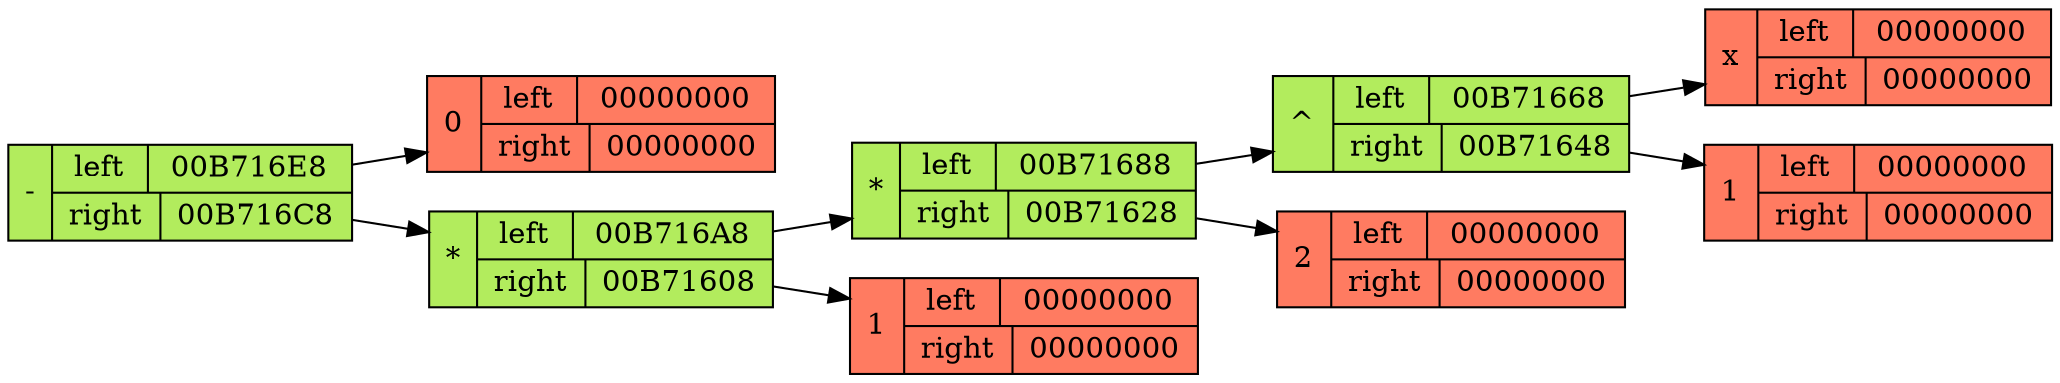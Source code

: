digraph differentiator{
	rankdir=LR;
	bgcolor="#FFFFFF";	node[color="black", fontsize=14];
	fixedsize=true;
	Q00B71708[style=filled, shape=record, fillcolor="#B2EC5D", width=2, label ="{- | {{left | 00B716E8} | {right | 00B716C8}}}" ]
	Q00B716E8[style=filled, shape=record, fillcolor="#FF7B61", width=2, label ="{0 | {{left | 00000000} | {right | 00000000}}}" ]

	Q00B716C8[style=filled, shape=record, fillcolor="#B2EC5D", width=2, label ="{* | {{left | 00B716A8} | {right | 00B71608}}}" ]
	Q00B716A8[style=filled, shape=record, fillcolor="#B2EC5D", width=2, label ="{* | {{left | 00B71688} | {right | 00B71628}}}" ]
	Q00B71688[style=filled, shape=record, fillcolor="#B2EC5D", width=2, label ="{^ | {{left | 00B71668} | {right | 00B71648}}}" ]
	Q00B71668[style=filled, shape=record, fillcolor="#FF7B61", width=2, label ="{x | {{left | 00000000} | {right | 00000000}}}" ]

	Q00B71648[style=filled, shape=record, fillcolor="#FF7B61", width=2, label ="{1 | {{left | 00000000} | {right | 00000000}}}" ]

	Q00B71688 -> Q00B71668
	Q00B71688 -> Q00B71648

	Q00B71628[style=filled, shape=record, fillcolor="#FF7B61", width=2, label ="{2 | {{left | 00000000} | {right | 00000000}}}" ]

	Q00B716A8 -> Q00B71688
	Q00B716A8 -> Q00B71628

	Q00B71608[style=filled, shape=record, fillcolor="#FF7B61", width=2, label ="{1 | {{left | 00000000} | {right | 00000000}}}" ]

	Q00B716C8 -> Q00B716A8
	Q00B716C8 -> Q00B71608

	Q00B71708 -> Q00B716E8
	Q00B71708 -> Q00B716C8

}
